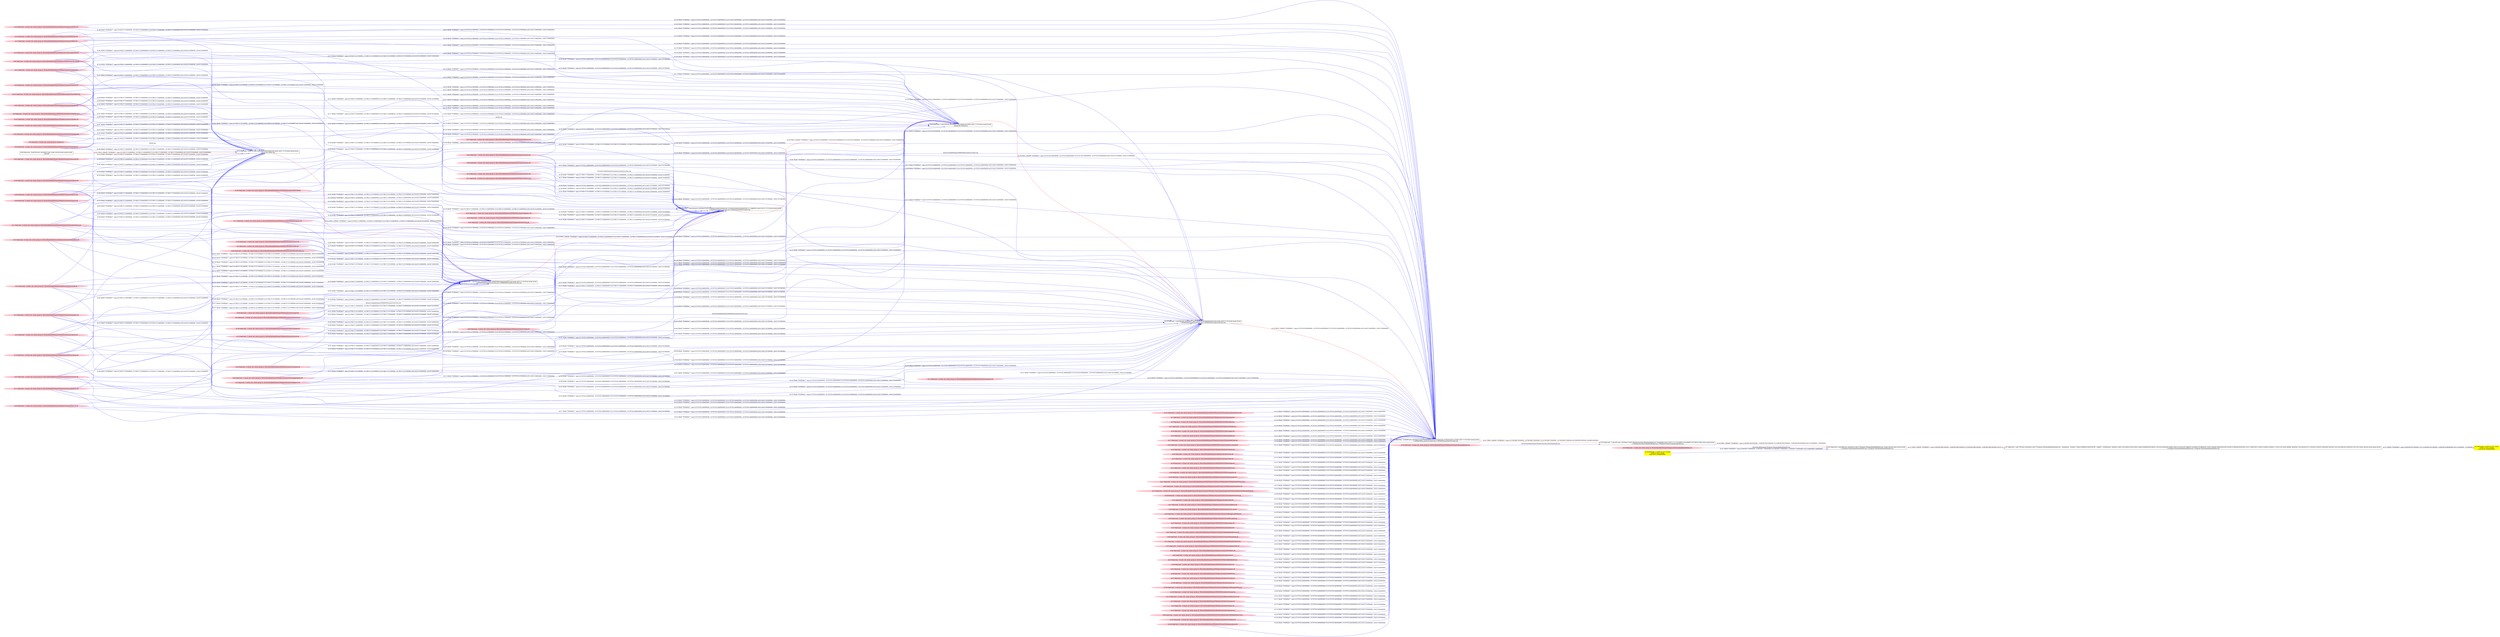 digraph  {
rankdir=LR
"0"[color=black,label="id:0 HopCount: 0 pid:1684 proc_starttime:0 cmd:\"C:\Program Files\mozilla\firefox\firefox.exe\" owner uid:null owner group id:null,\n C:/Program Files/mozilla/firefox/firefox.exe C:/Program Files/mozilla/firefox/firefox.exe", shape=box,style=solid];
"1"[color=black,label="id:1 HopCount: 1 pid:7700 proc_starttime:0 cmd:\"C:\Program Files\mozilla\firefox\firefox.exe\" -contentproc --channel=\"1684.0.506682921\\845339796\" -childID 1 -isForBrowser -intPrefs 5:50|6:-1|28:1000|33:20|34:10|43:128|44:10000|48:0|50:400|51:1|52:0|53:0|58:0|59:120|60:120|133:2|134:1|147:5000|157:0|159:0|170:10000|182:-1|187:128|188:10000|189:0|195:24|196:32768|198:0|199:0|207:5|211:1048576|212:100|213:5000|215:600|217:1|226:1|231:0|241:60000| -boolPrefs 1:0|2:0|4:0|26:1|27:1|30:0|35:1|36:0|37:0|38:0|39:1|40:0|41:1|42:1|45:0|46:0|47:0|49:0|54:1|55:1|56: owner uid:null owner group id:null,\n C:/Program Files/mozilla/firefox/firefox.exe C:/Program Files/mozilla/firefox/firefox.exe", shape=box,style=solid];
"0" -> "1" [id=111,__obj="PROC_CREATE"color=red,label="id:111 PROC_CREATE **NORMAL**  seqs:[1558026678687000000, 1558026678687000000] T:[1558026678687000000, 1558026678687000000] relT:[0, 0]",style=solid];
"2"[color=yellow,label="id:2 HopCount: 2 srcIP:127.0.0.1:54387\ndstIP:127.0.0.1:54386\ntype:SOCK_ESTABLISHED ", shape=box,style=filled];
"1" -> "2" [id=112,__obj="WRITE"color=blue,label="id:112 WRITE **NORMAL**  seqs:[1558026679197000000, 0] T:[1558026679197000000, 1558026679198000000] relT:[-510000000, -511000000]",style=solid];
"76"[color=pink,label="id:76 HopCount: -4 owner uid: owner group id: /Device/HarddiskVolume2/Windows/System32/ucrtbase.dll ", shape=oval,style=filled];
"88"[color=black,label="id:88 HopCount: -5 pid:528 proc_starttime:0 cmd:wininit.exe owner uid:S-1-5-18 owner group id:null,\n wininit.exe wininit.exe", shape=box,style=solid];
"76" -> "88" [id=113,__obj="READ"color=blue,label="id:113 READ **NORMAL**  seqs:[1557870321478000000, 1557870321478000000] T:[1557870321478000000, 1557870321478000000] relT:[156357209000000, 156357209000000]",style=solid];
"107"[color=pink,label="id:107 HopCount: -4 owner uid: owner group id: /Device/HarddiskVolume2/WINDOWS/system32/SystemEventsBrokerServer.dll ", shape=oval,style=filled];
"31"[color=black,label="id:31 HopCount: -3 pid:808 proc_starttime:0 cmd:C:\WINDOWS\system32\svchost.exe -k DcomLaunch -p owner uid:S-1-5-18 owner group id:null,\n C:/WINDOWS/system32/svchost.exe C:/WINDOWS/system32/svchost.exe", shape=box,style=solid];
"107" -> "31" [id=114,__obj="READ"color=blue,label="id:114 READ **NORMAL**  seqs:[1557870321483000000, 1557870321483000000] T:[1557870321483000000, 1557870321483000000] relT:[156357204000000, 156357204000000]",style=solid];
"44"[color=pink,label="id:44 HopCount: -7 owner uid: owner group id: /Device/HarddiskVolume2/windows/system32/svchost.exe ", shape=oval,style=filled];
"44" -> "31" [id=115,__obj="READ"color=blue,label="id:115 READ **NORMAL**  seqs:[1557870321483000000, 1557870321483000000] T:[1557870321483000000, 1557870321483000000] relT:[156357204000000, 156357204000000]",style=solid];
"6"[color=pink,label="id:6 HopCount: -6 owner uid: owner group id: wininit.exe ", shape=oval,style=filled];
"6" -> "88" [id=116,__obj="FILE_EXEC"color=blue,label="wininit.exe",style=solid];
"83"[color=pink,label="id:83 HopCount: -4 owner uid: owner group id: /Device/HarddiskVolume2/Windows/System32/win32u.dll ", shape=oval,style=filled];
"83" -> "88" [id=117,__obj="READ"color=blue,label="id:117 READ **NORMAL**  seqs:[1557870321478000000, 1557870321478000000] T:[1557870321478000000, 1557870321478000000] relT:[156357209000000, 156357209000000]",style=solid];
"7"[color=pink,label="id:7 HopCount: -4 owner uid: owner group id: /Device/HarddiskVolume2/Windows/System32/powrprof.dll ", shape=oval,style=filled];
"7" -> "31" [id=118,__obj="READ"color=blue,label="id:118 READ **NORMAL**  seqs:[1557870321484000000, 1557870321484000000] T:[1557870321484000000, 1557870321484000000] relT:[156357203000000, 156357203000000]",style=solid];
"80"[color=pink,label="id:80 HopCount: -4 owner uid: owner group id: /Device/HarddiskVolume2/Windows/System32/msvcp_win.dll ", shape=oval,style=filled];
"80" -> "88" [id=119,__obj="READ"color=blue,label="id:119 READ **NORMAL**  seqs:[1557870321478000000, 1557870321478000000] T:[1557870321478000000, 1557870321478000000] relT:[156357209000000, 156357209000000]",style=solid];
"8"[color=pink,label="id:8 HopCount: -4 owner uid: owner group id: /Device/HarddiskVolume2/WINDOWS/SYSTEM32/HID.DLL ", shape=oval,style=filled];
"8" -> "31" [id=120,__obj="READ"color=blue,label="id:120 READ **NORMAL**  seqs:[1557870321484000000, 1557870321484000000] T:[1557870321484000000, 1557870321484000000] relT:[156357203000000, 156357203000000]",style=solid];
"9"[color=pink,label="id:9 HopCount: -6 owner uid: owner group id: /Device/HarddiskVolume2/WINDOWS/SYSTEM32/FWBASE.DLL ", shape=oval,style=filled];
"9" -> "88" [id=121,__obj="READ"color=blue,label="id:121 READ **NORMAL**  seqs:[1557870321478000000, 1557870321478000000] T:[1557870321478000000, 1557870321478000000] relT:[156357209000000, 156357209000000]",style=solid];
"90"[color=pink,label="id:90 HopCount: -5 owner uid: owner group id: /Device/HarddiskVolume2/Windows/System32/ws2_32.dll ", shape=oval,style=filled];
"90" -> "88" [id=122,__obj="READ"color=blue,label="id:122 READ **NORMAL**  seqs:[1557870321478000000, 1557870321478000000] T:[1557870321478000000, 1557870321478000000] relT:[156357209000000, 156357209000000]",style=solid];
"10"[color=pink,label="id:10 HopCount: -4 owner uid: owner group id: /Device/HarddiskVolume2/Windows/System32/gdi32full.dll ", shape=oval,style=filled];
"10" -> "31" [id=123,__obj="READ"color=blue,label="id:123 READ **NORMAL**  seqs:[1557870321484000000, 1557870321484000000] T:[1557870321484000000, 1557870321484000000] relT:[156357203000000, 156357203000000]",style=solid];
"50"[color=pink,label="id:50 HopCount: -4 owner uid: owner group id: /Device/HarddiskVolume2/Windows/System32/profapi.dll ", shape=oval,style=filled];
"50" -> "88" [id=124,__obj="READ"color=blue,label="id:124 READ **NORMAL**  seqs:[1557870321478000000, 1557870321478000000] T:[1557870321478000000, 1557870321478000000] relT:[156357209000000, 156357209000000]",style=solid];
"51"[color=pink,label="id:51 HopCount: -4 owner uid: owner group id: /Device/HarddiskVolume2/Windows/System32/sspicli.dll ", shape=oval,style=filled];
"51" -> "88" [id=125,__obj="READ"color=blue,label="id:125 READ **NORMAL**  seqs:[1557870321478000000, 1557870321478000000] T:[1557870321478000000, 1557870321478000000] relT:[156357209000000, 156357209000000]",style=solid];
"12"[color=pink,label="id:12 HopCount: -4 owner uid: owner group id: /Device/HarddiskVolume2/WINDOWS/SYSTEM32/PSMSRV.DLL ", shape=oval,style=filled];
"12" -> "31" [id=126,__obj="READ"color=blue,label="id:126 READ **NORMAL**  seqs:[1557870321483000000, 1557870321483000000] T:[1557870321483000000, 1557870321483000000] relT:[156357204000000, 156357204000000]",style=solid];
"24"[color=black,label="id:24 HopCount: -2 pid:2432 proc_starttime:0 cmd:C:\Windows\System32\RuntimeBroker.exe -Embedding owner uid:S-1-5-21-231540947-922634896-4161786520-1004 owner group id:null,\n C:/Windows/System32/RuntimeBroker.exe C:/Windows/System32/RuntimeBroker.exe", shape=box,style=solid];
"31" -> "24" [id=127,__obj="PROC_CREATE"color=red,label="id:127 PROC_CREATE **NORMAL**  seqs:[1557942088735000000, 1557942088735000000] T:[1557942088735000000, 1557942088735000000] relT:[84589952000000, 84589952000000]",style=solid];
"16"[color=pink,label="id:16 HopCount: -3 owner uid: owner group id: /Device/HarddiskVolume2/Windows/System32/RuntimeBroker.exe ", shape=oval,style=filled];
"16" -> "24" [id=128,__obj="FILE_EXEC"color=blue,label="\Device\HarddiskVolume2\Windows\System32\RuntimeBroker.exe",style=solid];
"18"[color=black,label="id:18 HopCount: -4 pid:656 proc_starttime:0 cmd:C:\WINDOWS\system32\services.exe owner uid:S-1-5-18 owner group id:null,\n C:/WINDOWS/system32/services.exe C:/WINDOWS/system32/services.exe", shape=box,style=solid];
"18" -> "31" [id=129,__obj="PROC_CREATE"color=red,label="id:129 PROC_CREATE **NORMAL**  seqs:[1557870321483000000, 1557870321483000000] T:[1557870321483000000, 1557870321483000000] relT:[156357204000000, 156357204000000]",style=solid];
"19"[color=pink,label="id:19 HopCount: -4 owner uid: owner group id: /Device/HarddiskVolume2/Windows/System32/ntmarta.dll ", shape=oval,style=filled];
"19" -> "31" [id=130,__obj="READ"color=blue,label="id:130 READ **NORMAL**  seqs:[1557870321484000000, 1557870321484000000] T:[1557870321484000000, 1557870321484000000] relT:[156357203000000, 156357203000000]",style=solid];
"20"[color=pink,label="id:20 HopCount: -4 owner uid: owner group id: /Device/HarddiskVolume2/WINDOWS/system32/gpapi.dll ", shape=oval,style=filled];
"20" -> "31" [id=131,__obj="READ"color=blue,label="id:131 READ **NORMAL**  seqs:[1557870321484000000, 1557870321484000000] T:[1557870321484000000, 1557870321484000000] relT:[156357203000000, 156357203000000]",style=solid];
"75"[color=pink,label="id:75 HopCount: -4 owner uid: owner group id: /Device/HarddiskVolume2/Windows/System32/advapi32.dll ", shape=oval,style=filled];
"75" -> "88" [id=132,__obj="READ"color=blue,label="id:132 READ **NORMAL**  seqs:[1557870321478000000, 1557870321478000000] T:[1557870321478000000, 1557870321478000000] relT:[156357209000000, 156357209000000]",style=solid];
"63"[color=pink,label="id:63 HopCount: -4 owner uid: owner group id: /Device/HarddiskVolume2/Windows/System32/sechost.dll ", shape=oval,style=filled];
"63" -> "88" [id=133,__obj="READ"color=blue,label="id:133 READ **NORMAL**  seqs:[1557870321478000000, 1557870321478000000] T:[1557870321478000000, 1557870321478000000] relT:[156357209000000, 156357209000000]",style=solid];
"22"[color=pink,label="id:22 HopCount: -4 owner uid: owner group id: /Device/HarddiskVolume2/Windows/System32/oleaut32.dll ", shape=oval,style=filled];
"22" -> "31" [id=134,__obj="READ"color=blue,label="id:134 READ **NORMAL**  seqs:[1557870321484000000, 1557870321484000000] T:[1557870321484000000, 1557870321484000000] relT:[156357203000000, 156357203000000]",style=solid];
"81"[color=pink,label="id:81 HopCount: -5 owner uid: owner group id: /Device/HarddiskVolume2/Windows/System32/mswsock.dll ", shape=oval,style=filled];
"81" -> "88" [id=135,__obj="READ"color=blue,label="id:135 READ **NORMAL**  seqs:[1557870321478000000, 1557870321478000000] T:[1557870321478000000, 1557870321478000000] relT:[156357209000000, 156357209000000]",style=solid];
"56"[color=pink,label="id:56 HopCount: -4 owner uid: owner group id: /Device/HarddiskVolume2/Windows/System32/combase.dll ", shape=oval,style=filled];
"56" -> "88" [id=136,__obj="READ"color=blue,label="id:136 READ **NORMAL**  seqs:[1557870321478000000, 1557870321478000000] T:[1557870321478000000, 1557870321478000000] relT:[156357209000000, 156357209000000]",style=solid];
"23"[color=pink,label="id:23 HopCount: -4 owner uid: owner group id: /Device/HarddiskVolume2/Windows/System32/KernelBase.dll ", shape=oval,style=filled];
"23" -> "31" [id=137,__obj="READ"color=blue,label="id:137 READ **NORMAL**  seqs:[1557870321484000000, 1557870321484000000] T:[1557870321484000000, 1557870321484000000] relT:[156357203000000, 156357203000000]",style=solid];
"23" -> "88" [id=138,__obj="READ"color=blue,label="id:138 READ **NORMAL**  seqs:[1557870321478000000, 1557870321478000000] T:[1557870321478000000, 1557870321478000000] relT:[156357209000000, 156357209000000]",style=solid];
"71"[color=pink,label="id:71 HopCount: -4 owner uid: owner group id: /Device/HarddiskVolume2/Windows/System32/kernel32.dll ", shape=oval,style=filled];
"71" -> "88" [id=139,__obj="READ"color=blue,label="id:139 READ **NORMAL**  seqs:[1557870321478000000, 1557870321478000000] T:[1557870321478000000, 1557870321478000000] relT:[156357209000000, 156357209000000]",style=solid];
"24" -> "0" [id=140,__obj="PROC_CREATE"color=red,label="id:140 PROC_CREATE **NORMAL**  seqs:[1558026676922000000, 1558026676922000000] T:[1558026676922000000, 1558026676922000000] relT:[1765000000, 1765000000]",style=solid];
"25"[color=pink,label="id:25 HopCount: -4 owner uid: owner group id: /Device/HarddiskVolume2/Windows/System32/mintdh.dll ", shape=oval,style=filled];
"25" -> "31" [id=141,__obj="READ"color=blue,label="id:141 READ **NORMAL**  seqs:[1557870321484000000, 1557870321484000000] T:[1557870321484000000, 1557870321484000000] relT:[156357203000000, 156357203000000]",style=solid];
"42"[color=pink,label="id:42 HopCount: -4 owner uid: owner group id: /Device/HarddiskVolume2/Windows/System32/rpcrt4.dll ", shape=oval,style=filled];
"42" -> "88" [id=142,__obj="READ"color=blue,label="id:142 READ **NORMAL**  seqs:[1557870321478000000, 1557870321478000000] T:[1557870321478000000, 1557870321478000000] relT:[156357209000000, 156357209000000]",style=solid];
"26"[color=pink,label="id:26 HopCount: -2 owner uid: owner group id: /Device/HarddiskVolume2/Program Files/mozilla/firefox/firefox.exe ", shape=oval,style=filled];
"26" -> "0" [id=143,__obj="FILE_EXEC"color=blue,label="\Device\HarddiskVolume2\Program Files\mozilla\firefox\firefox.exe",style=solid];
"27"[color=pink,label="id:27 HopCount: -4 owner uid: owner group id: /Device/HarddiskVolume2/Windows/System32/ExecModelClient.dll ", shape=oval,style=filled];
"27" -> "31" [id=144,__obj="READ"color=blue,label="id:144 READ **NORMAL**  seqs:[1557870321483000000, 1557870321483000000] T:[1557870321483000000, 1557870321483000000] relT:[156357204000000, 156357204000000]",style=solid];
"28"[color=pink,label="id:28 HopCount: -6 owner uid: owner group id: /Device/HarddiskVolume2/Windows/System32/wininit.exe ", shape=oval,style=filled];
"28" -> "88" [id=145,__obj="READ"color=blue,label="id:145 READ **NORMAL**  seqs:[1557870321478000000, 1557870321478000000] T:[1557870321478000000, 1557870321478000000] relT:[156357209000000, 156357209000000]",style=solid];
"54"[color=pink,label="id:54 HopCount: -4 owner uid: owner group id: /Device/HarddiskVolume2/Windows/System32/bcrypt.dll ", shape=oval,style=filled];
"54" -> "88" [id=146,__obj="READ"color=blue,label="id:146 READ **NORMAL**  seqs:[1557870321478000000, 1557870321478000000] T:[1557870321478000000, 1557870321478000000] relT:[156357209000000, 156357209000000]",style=solid];
"29"[color=yellow,label="id:29 HopCount: -2 srcIP:127.0.0.1:54384\ndstIP:127.0.0.1:54385\ntype:SOCK_ESTABLISHED ", shape=box,style=filled];
"29" -> "0" [id=147,__obj="READ"color=blue,label="id:147 READ **NORMAL**  seqs:[1558026677338000000, 1558026677759000000] T:[1558026677338000000, 1558026677759000000] relT:[1349000000, 928000000]",style=solid];
"30"[color=pink,label="id:30 HopCount: -4 owner uid: owner group id: /Device/HarddiskVolume2/WINDOWS/system32/windows.storage.dll ", shape=oval,style=filled];
"30" -> "31" [id=148,__obj="READ"color=blue,label="id:148 READ **NORMAL**  seqs:[1557870321484000000, 1557870321484000000] T:[1557870321484000000, 1557870321484000000] relT:[156357203000000, 156357203000000]",style=solid];
"21"[color=pink,label="id:21 HopCount: -4 owner uid: owner group id: /Device/HarddiskVolume2/Windows/System32/bcryptprimitives.dll ", shape=oval,style=filled];
"21" -> "31" [id=149,__obj="READ"color=blue,label="id:149 READ **NORMAL**  seqs:[1557870321484000000, 1557870321484000000] T:[1557870321484000000, 1557870321484000000] relT:[156357203000000, 156357203000000]",style=solid];
"32"[color=pink,label="id:32 HopCount: -4 owner uid: owner group id: /Device/HarddiskVolume2/Windows/System32/usermgrcli.dll ", shape=oval,style=filled];
"32" -> "31" [id=150,__obj="READ"color=blue,label="id:150 READ **NORMAL**  seqs:[1557870321483000000, 1557870321483000000] T:[1557870321483000000, 1557870321483000000] relT:[156357204000000, 156357204000000]",style=solid];
"33"[color=pink,label="id:33 HopCount: -4 owner uid: owner group id: /Device/HarddiskVolume2/Windows/System32/clbcatq.dll ", shape=oval,style=filled];
"33" -> "31" [id=151,__obj="READ"color=blue,label="id:151 READ **NORMAL**  seqs:[1557870321484000000, 1557870321484000000] T:[1557870321484000000, 1557870321484000000] relT:[156357203000000, 156357203000000]",style=solid];
"34"[color=pink,label="id:34 HopCount: -4 owner uid: owner group id: /Device/HarddiskVolume2/Windows/System32/wer.dll ", shape=oval,style=filled];
"34" -> "31" [id=152,__obj="READ"color=blue,label="id:152 READ **NORMAL**  seqs:[1557870321483000000, 1557870321483000000] T:[1557870321483000000, 1557870321483000000] relT:[156357204000000, 156357204000000]",style=solid];
"35"[color=pink,label="id:35 HopCount: -4 owner uid: owner group id: /Device/HarddiskVolume2/Windows/System32/dab.dll ", shape=oval,style=filled];
"35" -> "31" [id=153,__obj="READ"color=blue,label="id:153 READ **NORMAL**  seqs:[1557870321483000000, 1557870321483000000] T:[1557870321483000000, 1557870321483000000] relT:[156357204000000, 156357204000000]",style=solid];
"37"[color=black,label="id:37 HopCount: -7 pid:664 proc_starttime:0 cmd:C:\WINDOWS\system32\services.exe owner uid:S-1-5-18 owner group id:null,\n C:/WINDOWS/system32/services.exe C:/WINDOWS/system32/services.exe", shape=box,style=solid];
"91"[color=black,label="id:91 HopCount: -6 pid:436 proc_starttime:0 cmd:c:\windows\system32\svchost.exe -k localservicenetworkrestricted -p -s AppIDSvc owner uid:S-1-5-19 owner group id:null,\n c:/windows/system32/svchost.exe c:/windows/system32/svchost.exe", shape=box,style=solid];
"37" -> "91" [id=154,__obj="PROC_CREATE"color=red,label="id:154 PROC_CREATE **NORMAL**  seqs:[1557861371356000000, 1557861371356000000] T:[1557861371356000000, 1557861371356000000] relT:[165307331000000, 165307331000000]",style=solid];
"38"[color=pink,label="id:38 HopCount: -4 owner uid: owner group id: /Device/HarddiskVolume2/Windows/System32/rmclient.dll ", shape=oval,style=filled];
"38" -> "31" [id=155,__obj="READ"color=blue,label="id:155 READ **NORMAL**  seqs:[1557870321483000000, 1557870321483000000] T:[1557870321483000000, 1557870321483000000] relT:[156357204000000, 156357204000000]",style=solid];
"77"[color=pink,label="id:77 HopCount: -4 owner uid: owner group id: /Device/HarddiskVolume2/Windows/System32/kernel.appcore.dll ", shape=oval,style=filled];
"77" -> "91" [id=156,__obj="READ"color=blue,label="id:156 READ **NORMAL**  seqs:[1557861371356000000, 1557861371356000000] T:[1557861371356000000, 1557861371356000000] relT:[165307331000000, 165307331000000]",style=solid];
"39"[color=pink,label="id:39 HopCount: -4 owner uid: owner group id: /Device/HarddiskVolume2/WINDOWS/SYSTEM32/dxgi.dll ", shape=oval,style=filled];
"39" -> "31" [id=157,__obj="READ"color=blue,label="id:157 READ **NORMAL**  seqs:[1557870321484000000, 1557870321484000000] T:[1557870321484000000, 1557870321484000000] relT:[156357203000000, 156357203000000]",style=solid];
"40"[color=pink,label="id:40 HopCount: -7 owner uid: owner group id: /Device/HarddiskVolume2/WINDOWS/system32/appidsvc.dll ", shape=oval,style=filled];
"40" -> "91" [id=158,__obj="READ"color=blue,label="id:158 READ **NORMAL**  seqs:[1557861371356000000, 1557861371356000000] T:[1557861371356000000, 1557861371356000000] relT:[165307331000000, 165307331000000]",style=solid];
"45"[color=pink,label="id:45 HopCount: -4 owner uid: owner group id: /Device/HarddiskVolume2/Windows/System32/ntdll.dll ", shape=oval,style=filled];
"45" -> "91" [id=159,__obj="READ"color=blue,label="id:159 READ **NORMAL**  seqs:[1557861371358000000, 1557861371358000000] T:[1557861371358000000, 1557861371358000000] relT:[165307329000000, 165307329000000]",style=solid];
"41"[color=pink,label="id:41 HopCount: -4 owner uid: owner group id: /Device/HarddiskVolume2/Windows/System32/SHCore.dll ", shape=oval,style=filled];
"41" -> "31" [id=160,__obj="READ"color=blue,label="id:160 READ **NORMAL**  seqs:[1557870321484000000, 1557870321484000000] T:[1557870321484000000, 1557870321484000000] relT:[156357203000000, 156357203000000]",style=solid];
"22" -> "91" [id=161,__obj="READ"color=blue,label="id:161 READ **NORMAL**  seqs:[1557861371357000000, 1557861371357000000] T:[1557861371357000000, 1557861371357000000] relT:[165307330000000, 165307330000000]",style=solid];
"75" -> "91" [id=162,__obj="READ"color=blue,label="id:162 READ **NORMAL**  seqs:[1557861371357000000, 1557861371357000000] T:[1557861371357000000, 1557861371357000000] relT:[165307330000000, 165307330000000]",style=solid];
"42" -> "31" [id=163,__obj="READ"color=blue,label="id:163 READ **NORMAL**  seqs:[1557870321484000000, 1557870321484000000] T:[1557870321484000000, 1557870321484000000] relT:[156357203000000, 156357203000000]",style=solid];
"63" -> "91" [id=164,__obj="READ"color=blue,label="id:164 READ **NORMAL**  seqs:[1557861371357000000, 1557861371357000000] T:[1557861371357000000, 1557861371357000000] relT:[165307330000000, 165307330000000]",style=solid];
"43"[color=pink,label="id:43 HopCount: -4 owner uid: owner group id: /Device/HarddiskVolume2/WINDOWS/SYSTEM32/capauthz.dll ", shape=oval,style=filled];
"43" -> "31" [id=165,__obj="READ"color=blue,label="id:165 READ **NORMAL**  seqs:[1557870321483000000, 1557870321483000000] T:[1557870321483000000, 1557870321483000000] relT:[156357204000000, 156357204000000]",style=solid];
"36"[color=pink,label="id:36 HopCount: -4 owner uid: owner group id: /Device/HarddiskVolume2/Windows/System32/policymanager.dll ", shape=oval,style=filled];
"36" -> "31" [id=166,__obj="READ"color=blue,label="id:166 READ **NORMAL**  seqs:[1557870321483000000, 1557870321483000000] T:[1557870321483000000, 1557870321483000000] relT:[156357204000000, 156357204000000]",style=solid];
"45" -> "31" [id=167,__obj="READ"color=blue,label="id:167 READ **NORMAL**  seqs:[1557870321484000000, 1557870321484000000] T:[1557870321484000000, 1557870321484000000] relT:[156357203000000, 156357203000000]",style=solid];
"46"[color=pink,label="id:46 HopCount: -4 owner uid: owner group id: /Device/HarddiskVolume2/Windows/System32/user32.dll ", shape=oval,style=filled];
"46" -> "31" [id=168,__obj="READ"color=blue,label="id:168 READ **NORMAL**  seqs:[1557870321484000000, 1557870321484000000] T:[1557870321484000000, 1557870321484000000] relT:[156357203000000, 156357203000000]",style=solid];
"47"[color=pink,label="id:47 HopCount: -4 owner uid: owner group id: /Device/HarddiskVolume2/WINDOWS/SYSTEM32/ACPBACKGROUNDMANAGERPOLICY.DLL ", shape=oval,style=filled];
"47" -> "31" [id=169,__obj="READ"color=blue,label="id:169 READ **NORMAL**  seqs:[1557870321483000000, 1557870321483000000] T:[1557870321483000000, 1557870321483000000] relT:[156357204000000, 156357204000000]",style=solid];
"48"[color=pink,label="id:48 HopCount: -4 owner uid: owner group id: /Device/HarddiskVolume2/Windows/System32/EventAggregation.dll ", shape=oval,style=filled];
"48" -> "31" [id=170,__obj="READ"color=blue,label="id:170 READ **NORMAL**  seqs:[1557870321484000000, 1557870321484000000] T:[1557870321484000000, 1557870321484000000] relT:[156357203000000, 156357203000000]",style=solid];
"44" -> "91" [id=171,__obj="FILE_EXEC"color=blue,label="\Device\HarddiskVolume2\windows\system32\svchost.exe",style=solid];
"84"[color=pink,label="id:84 HopCount: -4 owner uid: owner group id: /Device/HarddiskVolume2/Windows/System32/msasn1.dll ", shape=oval,style=filled];
"84" -> "91" [id=172,__obj="READ"color=blue,label="id:172 READ **NORMAL**  seqs:[1557861371356000000, 1557861371356000000] T:[1557861371356000000, 1557861371356000000] relT:[165307331000000, 165307331000000]",style=solid];
"50" -> "31" [id=173,__obj="READ"color=blue,label="id:173 READ **NORMAL**  seqs:[1557870321484000000, 1557870321484000000] T:[1557870321484000000, 1557870321484000000] relT:[156357203000000, 156357203000000]",style=solid];
"17"[color=pink,label="id:17 HopCount: -4 owner uid: owner group id: /Device/HarddiskVolume2/Windows/System32/gdi32.dll ", shape=oval,style=filled];
"17" -> "91" [id=174,__obj="READ"color=blue,label="id:174 READ **NORMAL**  seqs:[1557861371357000000, 1557861371357000000] T:[1557861371357000000, 1557861371357000000] relT:[165307330000000, 165307330000000]",style=solid];
"10" -> "91" [id=175,__obj="READ"color=blue,label="id:175 READ **NORMAL**  seqs:[1557861371356000000, 1557861371356000000] T:[1557861371356000000, 1557861371356000000] relT:[165307331000000, 165307331000000]",style=solid];
"51" -> "31" [id=176,__obj="READ"color=blue,label="id:176 READ **NORMAL**  seqs:[1557870321484000000, 1557870321484000000] T:[1557870321484000000, 1557870321484000000] relT:[156357203000000, 156357203000000]",style=solid];
"80" -> "91" [id=177,__obj="READ"color=blue,label="id:177 READ **NORMAL**  seqs:[1557861371356000000, 1557861371356000000] T:[1557861371356000000, 1557861371356000000] relT:[165307331000000, 165307331000000]",style=solid];
"86"[color=pink,label="id:86 HopCount: -4 owner uid: owner group id: /Device/HarddiskVolume2/Windows/System32/msvcrt.dll ", shape=oval,style=filled];
"86" -> "91" [id=178,__obj="READ"color=blue,label="id:178 READ **NORMAL**  seqs:[1557861371358000000, 1557861371358000000] T:[1557861371358000000, 1557861371358000000] relT:[165307329000000, 165307329000000]",style=solid];
"52"[color=pink,label="id:52 HopCount: -4 owner uid: owner group id: /Device/HarddiskVolume2/Windows/System32/OneCoreUAPCommonProxyStub.dll ", shape=oval,style=filled];
"52" -> "31" [id=179,__obj="READ"color=blue,label="id:179 READ **NORMAL**  seqs:[1557870321483000000, 1557870321483000000] T:[1557870321483000000, 1557870321483000000] relT:[156357204000000, 156357204000000]",style=solid];
"87"[color=pink,label="id:87 HopCount: -4 owner uid: owner group id: /Device/HarddiskVolume2/Windows/System32/userenv.dll ", shape=oval,style=filled];
"87" -> "91" [id=180,__obj="READ"color=blue,label="id:180 READ **NORMAL**  seqs:[1557861371356000000, 1557861371356000000] T:[1557861371356000000, 1557861371356000000] relT:[165307331000000, 165307331000000]",style=solid];
"11"[color=pink,label="id:11 HopCount: -4 owner uid: owner group id: /Device/HarddiskVolume2/Windows/System32/wintrust.dll ", shape=oval,style=filled];
"11" -> "91" [id=181,__obj="READ"color=blue,label="id:181 READ **NORMAL**  seqs:[1557861371357000000, 1557861371357000000] T:[1557861371357000000, 1557861371357000000] relT:[165307330000000, 165307330000000]",style=solid];
"53"[color=pink,label="id:53 HopCount: -4 owner uid: owner group id: /Device/HarddiskVolume2/Windows/System32/Windows.Networking.BackgroundTransfer.BackgroundManagerPolicy.dll ", shape=oval,style=filled];
"53" -> "31" [id=182,__obj="READ"color=blue,label="id:182 READ **NORMAL**  seqs:[1557870321483000000, 1557870321483000000] T:[1557870321483000000, 1557870321483000000] relT:[156357204000000, 156357204000000]",style=solid];
"76" -> "91" [id=183,__obj="READ"color=blue,label="id:183 READ **NORMAL**  seqs:[1557861371357000000, 1557861371357000000] T:[1557861371357000000, 1557861371357000000] relT:[165307330000000, 165307330000000]",style=solid];
"23" -> "91" [id=184,__obj="READ"color=blue,label="id:184 READ **NORMAL**  seqs:[1557861371356000000, 1557861371356000000] T:[1557861371356000000, 1557861371356000000] relT:[165307331000000, 165307331000000]",style=solid];
"54" -> "31" [id=185,__obj="READ"color=blue,label="id:185 READ **NORMAL**  seqs:[1557870321484000000, 1557870321484000000] T:[1557870321484000000, 1557870321484000000] relT:[156357203000000, 156357203000000]",style=solid];
"49"[color=pink,label="id:49 HopCount: -4 owner uid: owner group id: /Device/HarddiskVolume2/Windows/System32/OneCoreCommonProxyStub.dll ", shape=oval,style=filled];
"49" -> "31" [id=186,__obj="READ"color=blue,label="id:186 READ **NORMAL**  seqs:[1557870321483000000, 1557870321483000000] T:[1557870321483000000, 1557870321483000000] relT:[156357204000000, 156357204000000]",style=solid];
"55"[color=pink,label="id:55 HopCount: -4 owner uid: owner group id: /Device/HarddiskVolume2/Windows/System32/tdh.dll ", shape=oval,style=filled];
"55" -> "31" [id=187,__obj="READ"color=blue,label="id:187 READ **NORMAL**  seqs:[1557870321484000000, 1557870321484000000] T:[1557870321484000000, 1557870321484000000] relT:[156357203000000, 156357203000000]",style=solid];
"56" -> "31" [id=188,__obj="READ"color=blue,label="id:188 READ **NORMAL**  seqs:[1557870321484000000, 1557870321484000000] T:[1557870321484000000, 1557870321484000000] relT:[156357203000000, 156357203000000]",style=solid];
"57"[color=pink,label="id:57 HopCount: -4 owner uid: owner group id: /Device/HarddiskVolume2/Windows/System32/execmodelproxy.dll ", shape=oval,style=filled];
"57" -> "31" [id=189,__obj="READ"color=blue,label="id:189 READ **NORMAL**  seqs:[1557870321483000000, 1557870321483000000] T:[1557870321483000000, 1557870321483000000] relT:[156357204000000, 156357204000000]",style=solid];
"58"[color=pink,label="id:58 HopCount: -4 owner uid: owner group id: /Device/HarddiskVolume2/Windows/System32/msvcp110_win.dll ", shape=oval,style=filled];
"58" -> "31" [id=190,__obj="READ"color=blue,label="id:190 READ **NORMAL**  seqs:[1557870321483000000, 1557870321483000000] T:[1557870321483000000, 1557870321483000000] relT:[156357204000000, 156357204000000]",style=solid];
"71" -> "91" [id=191,__obj="READ"color=blue,label="id:191 READ **NORMAL**  seqs:[1557861371358000000, 1557861371358000000] T:[1557861371358000000, 1557861371358000000] relT:[165307329000000, 165307329000000]",style=solid];
"56" -> "91" [id=192,__obj="READ"color=blue,label="id:192 READ **NORMAL**  seqs:[1557861371357000000, 1557861371357000000] T:[1557861371357000000, 1557861371357000000] relT:[165307330000000, 165307330000000]",style=solid];
"59"[color=pink,label="id:59 HopCount: -4 owner uid: owner group id: /Device/HarddiskVolume2/Windows/System32/SmartCardBackgroundPolicy.dll ", shape=oval,style=filled];
"59" -> "31" [id=193,__obj="READ"color=blue,label="id:193 READ **NORMAL**  seqs:[1557870321483000000, 1557870321483000000] T:[1557870321483000000, 1557870321483000000] relT:[156357204000000, 156357204000000]",style=solid];
"70"[color=pink,label="id:70 HopCount: -4 owner uid: owner group id: /Device/HarddiskVolume2/Windows/System32/crypt32.dll ", shape=oval,style=filled];
"70" -> "91" [id=194,__obj="READ"color=blue,label="id:194 READ **NORMAL**  seqs:[1557861371356000000, 1557861371356000000] T:[1557861371356000000, 1557861371356000000] relT:[165307331000000, 165307331000000]",style=solid];
"21" -> "91" [id=195,__obj="READ"color=blue,label="id:195 READ **NORMAL**  seqs:[1557861371357000000, 1557861371357000000] T:[1557861371357000000, 1557861371357000000] relT:[165307330000000, 165307330000000]",style=solid];
"60"[color=pink,label="id:60 HopCount: -4 owner uid: owner group id: /Device/HarddiskVolume2/Windows/System32/CoreMessaging.dll ", shape=oval,style=filled];
"60" -> "31" [id=196,__obj="READ"color=blue,label="id:196 READ **NORMAL**  seqs:[1557870321483000000, 1557870321483000000] T:[1557870321483000000, 1557870321483000000] relT:[156357204000000, 156357204000000]",style=solid];
"61"[color=pink,label="id:61 HopCount: -7 owner uid: owner group id: /Device/HarddiskVolume2/Windows/System32/slc.dll ", shape=oval,style=filled];
"61" -> "91" [id=197,__obj="READ"color=blue,label="id:197 READ **NORMAL**  seqs:[1557861371356000000, 1557861371356000000] T:[1557861371356000000, 1557861371356000000] relT:[165307331000000, 165307331000000]",style=solid];
"62"[color=pink,label="id:62 HopCount: -4 owner uid: owner group id: /Device/HarddiskVolume2/WINDOWS/system32/umpo.dll ", shape=oval,style=filled];
"62" -> "31" [id=198,__obj="READ"color=blue,label="id:198 READ **NORMAL**  seqs:[1557870321484000000, 1557870321484000000] T:[1557870321484000000, 1557870321484000000] relT:[156357203000000, 156357203000000]",style=solid];
"44" -> "91" [id=199,__obj="READ"color=blue,label="id:199 READ **NORMAL**  seqs:[1557861371356000000, 1557861371356000000] T:[1557861371356000000, 1557861371356000000] relT:[165307331000000, 165307331000000]",style=solid];
"63" -> "31" [id=200,__obj="READ"color=blue,label="id:200 READ **NORMAL**  seqs:[1557870321484000000, 1557870321484000000] T:[1557870321484000000, 1557870321484000000] relT:[156357203000000, 156357203000000]",style=solid];
"64"[color=pink,label="id:64 HopCount: -7 owner uid: owner group id: /Device/HarddiskVolume2/WINDOWS/system32/sppc.dll ", shape=oval,style=filled];
"64" -> "91" [id=201,__obj="READ"color=blue,label="id:201 READ **NORMAL**  seqs:[1557861371356000000, 1557861371356000000] T:[1557861371356000000, 1557861371356000000] relT:[165307331000000, 165307331000000]",style=solid];
"83" -> "91" [id=202,__obj="READ"color=blue,label="id:202 READ **NORMAL**  seqs:[1557861371356000000, 1557861371356000000] T:[1557861371356000000, 1557861371356000000] relT:[165307331000000, 165307331000000]",style=solid];
"65"[color=pink,label="id:65 HopCount: -4 owner uid: owner group id: /Device/HarddiskVolume2/WINDOWS/system32/bisrv.dll ", shape=oval,style=filled];
"65" -> "31" [id=203,__obj="READ"color=blue,label="id:203 READ **NORMAL**  seqs:[1557870321483000000, 1557870321483000000] T:[1557870321483000000, 1557870321483000000] relT:[156357204000000, 156357204000000]",style=solid];
"44" -> "31" [id=204,__obj="FILE_EXEC"color=blue,label="\Device\HarddiskVolume2\WINDOWS\system32\svchost.exe",style=solid];
"67"[color=pink,label="id:67 HopCount: -4 owner uid: owner group id: /Device/HarddiskVolume2/Windows/System32/embeddedmodesvcapi.dll ", shape=oval,style=filled];
"67" -> "31" [id=205,__obj="READ"color=blue,label="id:205 READ **NORMAL**  seqs:[1557870321483000000, 1557870321483000000] T:[1557870321483000000, 1557870321483000000] relT:[156357204000000, 156357204000000]",style=solid];
"68"[color=pink,label="id:68 HopCount: -4 owner uid: owner group id: /Device/HarddiskVolume2/Windows/System32/wldp.dll ", shape=oval,style=filled];
"68" -> "31" [id=206,__obj="READ"color=blue,label="id:206 READ **NORMAL**  seqs:[1557870321484000000, 1557870321484000000] T:[1557870321484000000, 1557870321484000000] relT:[156357203000000, 156357203000000]",style=solid];
"69"[color=pink,label="id:69 HopCount: -4 owner uid: owner group id: /Device/HarddiskVolume2/Windows/System32/LicenseManagerApi.dll ", shape=oval,style=filled];
"69" -> "31" [id=207,__obj="READ"color=blue,label="id:207 READ **NORMAL**  seqs:[1557870321483000000, 1557870321483000000] T:[1557870321483000000, 1557870321483000000] relT:[156357204000000, 156357204000000]",style=solid];
"70" -> "31" [id=208,__obj="READ"color=blue,label="id:208 READ **NORMAL**  seqs:[1557870321484000000, 1557870321484000000] T:[1557870321484000000, 1557870321484000000] relT:[156357203000000, 156357203000000]",style=solid];
"50" -> "91" [id=209,__obj="READ"color=blue,label="id:209 READ **NORMAL**  seqs:[1557861371356000000, 1557861371356000000] T:[1557861371356000000, 1557861371356000000] relT:[165307331000000, 165307331000000]",style=solid];
"46" -> "91" [id=210,__obj="READ"color=blue,label="id:210 READ **NORMAL**  seqs:[1557861371357000000, 1557861371357000000] T:[1557861371357000000, 1557861371357000000] relT:[165307330000000, 165307330000000]",style=solid];
"72"[color=pink,label="id:72 HopCount: -4 owner uid: owner group id: /Device/HarddiskVolume2/WINDOWS/SYSTEM32/PSMSERVICEEXTHOST.DLL ", shape=oval,style=filled];
"72" -> "31" [id=211,__obj="READ"color=blue,label="id:211 READ **NORMAL**  seqs:[1557870321483000000, 1557870321483000000] T:[1557870321483000000, 1557870321483000000] relT:[156357204000000, 156357204000000]",style=solid];
"42" -> "91" [id=212,__obj="READ"color=blue,label="id:212 READ **NORMAL**  seqs:[1557861371357000000, 1557861371357000000] T:[1557861371357000000, 1557861371357000000] relT:[165307330000000, 165307330000000]",style=solid];
"68" -> "91" [id=213,__obj="READ"color=blue,label="id:213 READ **NORMAL**  seqs:[1557861371356000000, 1557861371356000000] T:[1557861371356000000, 1557861371356000000] relT:[165307331000000, 165307331000000]",style=solid];
"73"[color=pink,label="id:73 HopCount: -4 owner uid: owner group id: /Device/HarddiskVolume2/WINDOWS/SYSTEM32/resourcepolicyclient.dll ", shape=oval,style=filled];
"73" -> "31" [id=214,__obj="READ"color=blue,label="id:214 READ **NORMAL**  seqs:[1557870321483000000, 1557870321483000000] T:[1557870321483000000, 1557870321483000000] relT:[156357204000000, 156357204000000]",style=solid];
"74"[color=black,label="id:74 HopCount: -8 pid:532 proc_starttime:0 cmd:wininit.exe owner uid:S-1-5-18 owner group id:null,\n wininit.exe wininit.exe", shape=box,style=solid];
"74" -> "37" [id=215,__obj="PROC_CREATE"color=red,label="id:215 PROC_CREATE **NORMAL**  seqs:[1557861371336000000, 1557861371336000000] T:[1557861371336000000, 1557861371336000000] relT:[165307351000000, 165307351000000]",style=solid];
"75" -> "31" [id=216,__obj="READ"color=blue,label="id:216 READ **NORMAL**  seqs:[1557870321484000000, 1557870321484000000] T:[1557870321484000000, 1557870321484000000] relT:[156357203000000, 156357203000000]",style=solid];
"21" -> "37" [id=217,__obj="READ"color=blue,label="id:217 READ **NORMAL**  seqs:[1557861371337000000, 1557861371337000000] T:[1557861371337000000, 1557861371337000000] relT:[165307350000000, 165307350000000]",style=solid];
"100"[color=pink,label="id:100 HopCount: -5 owner uid: owner group id: /Device/HarddiskVolume2/Windows/System32/dabapi.dll ", shape=oval,style=filled];
"100" -> "37" [id=218,__obj="READ"color=blue,label="id:218 READ **NORMAL**  seqs:[1557861371336000000, 1557861371336000000] T:[1557861371336000000, 1557861371336000000] relT:[165307351000000, 165307351000000]",style=solid];
"76" -> "31" [id=219,__obj="READ"color=blue,label="id:219 READ **NORMAL**  seqs:[1557870321484000000, 1557870321484000000] T:[1557870321484000000, 1557870321484000000] relT:[156357203000000, 156357203000000]",style=solid];
"42" -> "37" [id=220,__obj="READ"color=blue,label="id:220 READ **NORMAL**  seqs:[1557861371337000000, 1557861371337000000] T:[1557861371337000000, 1557861371337000000] relT:[165307350000000, 165307350000000]",style=solid];
"23" -> "37" [id=221,__obj="READ"color=blue,label="id:221 READ **NORMAL**  seqs:[1557861371337000000, 1557861371337000000] T:[1557861371337000000, 1557861371337000000] relT:[165307350000000, 165307350000000]",style=solid];
"77" -> "31" [id=222,__obj="READ"color=blue,label="id:222 READ **NORMAL**  seqs:[1557870321484000000, 1557870321484000000] T:[1557870321484000000, 1557870321484000000] relT:[156357203000000, 156357203000000]",style=solid];
"71" -> "31" [id=223,__obj="READ"color=blue,label="id:223 READ **NORMAL**  seqs:[1557870321484000000, 1557870321484000000] T:[1557870321484000000, 1557870321484000000] relT:[156357203000000, 156357203000000]",style=solid];
"80" -> "31" [id=224,__obj="READ"color=blue,label="id:224 READ **NORMAL**  seqs:[1557870321484000000, 1557870321484000000] T:[1557870321484000000, 1557870321484000000] relT:[156357203000000, 156357203000000]",style=solid];
"82"[color=pink,label="id:82 HopCount: -4 owner uid: owner group id: /Device/HarddiskVolume2/windows/system32/WTSAPI32.dll ", shape=oval,style=filled];
"82" -> "31" [id=225,__obj="READ"color=blue,label="id:225 READ **NORMAL**  seqs:[1557870321483000000, 1557870321483000000] T:[1557870321483000000, 1557870321483000000] relT:[156357204000000, 156357204000000]",style=solid];
"83" -> "31" [id=226,__obj="READ"color=blue,label="id:226 READ **NORMAL**  seqs:[1557870321484000000, 1557870321484000000] T:[1557870321484000000, 1557870321484000000] relT:[156357203000000, 156357203000000]",style=solid];
"84" -> "31" [id=227,__obj="READ"color=blue,label="id:227 READ **NORMAL**  seqs:[1557870321484000000, 1557870321484000000] T:[1557870321484000000, 1557870321484000000] relT:[156357203000000, 156357203000000]",style=solid];
"56" -> "37" [id=228,__obj="READ"color=blue,label="id:228 READ **NORMAL**  seqs:[1557861371337000000, 1557861371337000000] T:[1557861371337000000, 1557861371337000000] relT:[165307350000000, 165307350000000]",style=solid];
"48" -> "37" [id=229,__obj="READ"color=blue,label="id:229 READ **NORMAL**  seqs:[1557861371337000000, 1557861371337000000] T:[1557861371337000000, 1557861371337000000] relT:[165307350000000, 165307350000000]",style=solid];
"86" -> "31" [id=230,__obj="READ"color=blue,label="id:230 READ **NORMAL**  seqs:[1557870321484000000, 1557870321484000000] T:[1557870321484000000, 1557870321484000000] relT:[156357203000000, 156357203000000]",style=solid];
"45" -> "37" [id=231,__obj="READ"color=blue,label="id:231 READ **NORMAL**  seqs:[1557861371337000000, 1557861371337000000] T:[1557861371337000000, 1557861371337000000] relT:[165307350000000, 165307350000000]",style=solid];
"38" -> "37" [id=232,__obj="READ"color=blue,label="id:232 READ **NORMAL**  seqs:[1557861371336000000, 1557861371336000000] T:[1557861371336000000, 1557861371336000000] relT:[165307351000000, 165307351000000]",style=solid];
"87" -> "31" [id=233,__obj="READ"color=blue,label="id:233 READ **NORMAL**  seqs:[1557870321484000000, 1557870321484000000] T:[1557870321484000000, 1557870321484000000] relT:[156357203000000, 156357203000000]",style=solid];
"89"[color=pink,label="id:89 HopCount: -5 owner uid: owner group id: /Device/HarddiskVolume2/Windows/System32/spinf.dll ", shape=oval,style=filled];
"89" -> "37" [id=234,__obj="READ"color=blue,label="id:234 READ **NORMAL**  seqs:[1557861371336000000, 1557861371336000000] T:[1557861371336000000, 1557861371336000000] relT:[165307351000000, 165307351000000]",style=solid];
"78"[color=pink,label="id:78 HopCount: -5 owner uid: owner group id: /Device/HarddiskVolume2/Windows/System32/scesrv.dll ", shape=oval,style=filled];
"78" -> "37" [id=235,__obj="READ"color=blue,label="id:235 READ **NORMAL**  seqs:[1557861371337000000, 1557861371337000000] T:[1557861371337000000, 1557861371337000000] relT:[165307350000000, 165307350000000]",style=solid];
"88" -> "18" [id=236,__obj="PROC_CREATE"color=red,label="id:236 PROC_CREATE **NORMAL**  seqs:[1557870321480000000, 1557870321480000000] T:[1557870321480000000, 1557870321480000000] relT:[156357207000000, 156357207000000]",style=solid];
"71" -> "37" [id=237,__obj="READ"color=blue,label="id:237 READ **NORMAL**  seqs:[1557861371337000000, 1557861371337000000] T:[1557861371337000000, 1557861371337000000] relT:[165307350000000, 165307350000000]",style=solid];
"86" -> "37" [id=238,__obj="READ"color=blue,label="id:238 READ **NORMAL**  seqs:[1557861371337000000, 1557861371337000000] T:[1557861371337000000, 1557861371337000000] relT:[165307350000000, 165307350000000]",style=solid];
"89" -> "18" [id=239,__obj="READ"color=blue,label="id:239 READ **NORMAL**  seqs:[1557870321480000000, 1557870321480000000] T:[1557870321480000000, 1557870321480000000] relT:[156357207000000, 156357207000000]",style=solid];
"76" -> "37" [id=240,__obj="READ"color=blue,label="id:240 READ **NORMAL**  seqs:[1557861371337000000, 1557861371337000000] T:[1557861371337000000, 1557861371337000000] relT:[165307350000000, 165307350000000]",style=solid];
"87" -> "18" [id=241,__obj="READ"color=blue,label="id:241 READ **NORMAL**  seqs:[1557870321480000000, 1557870321480000000] T:[1557870321480000000, 1557870321480000000] relT:[156357207000000, 156357207000000]",style=solid];
"50" -> "37" [id=242,__obj="READ"color=blue,label="id:242 READ **NORMAL**  seqs:[1557861371337000000, 1557861371337000000] T:[1557861371337000000, 1557861371337000000] relT:[165307350000000, 165307350000000]",style=solid];
"45" -> "18" [id=243,__obj="READ"color=blue,label="id:243 READ **NORMAL**  seqs:[1557870321480000000, 1557870321480000000] T:[1557870321480000000, 1557870321480000000] relT:[156357207000000, 156357207000000]",style=solid];
"85"[color=pink,label="id:85 HopCount: -4 owner uid: owner group id: /Device/HarddiskVolume2/Windows/System32/bi.dll ", shape=oval,style=filled];
"85" -> "31" [id=244,__obj="READ"color=blue,label="id:244 READ **NORMAL**  seqs:[1557870321483000000, 1557870321483000000] T:[1557870321483000000, 1557870321483000000] relT:[156357204000000, 156357204000000]",style=solid];
"93"[color=pink,label="id:93 HopCount: -4 owner uid: owner group id: /Device/HarddiskVolume2/WINDOWS/SYSTEM32/BROKERLIB.DLL ", shape=oval,style=filled];
"93" -> "31" [id=245,__obj="READ"color=blue,label="id:245 READ **NORMAL**  seqs:[1557870321483000000, 1557870321483000000] T:[1557870321483000000, 1557870321483000000] relT:[156357204000000, 156357204000000]",style=solid];
"94"[color=pink,label="id:94 HopCount: -4 owner uid: owner group id: /Device/HarddiskVolume2/Windows/System32/ole32.dll ", shape=oval,style=filled];
"94" -> "31" [id=246,__obj="READ"color=blue,label="id:246 READ **NORMAL**  seqs:[1557870321484000000, 1557870321484000000] T:[1557870321484000000, 1557870321484000000] relT:[156357203000000, 156357203000000]",style=solid];
"95"[color=pink,label="id:95 HopCount: -4 owner uid: owner group id: /Device/HarddiskVolume2/Windows/System32/umpoext.dll ", shape=oval,style=filled];
"95" -> "31" [id=247,__obj="READ"color=blue,label="id:247 READ **NORMAL**  seqs:[1557870321484000000, 1557870321484000000] T:[1557870321484000000, 1557870321484000000] relT:[156357203000000, 156357203000000]",style=solid];
"96"[color=pink,label="id:96 HopCount: -4 owner uid: owner group id: /Device/HarddiskVolume2/windows/system32/WINSTA.dll ", shape=oval,style=filled];
"96" -> "31" [id=248,__obj="READ"color=blue,label="id:248 READ **NORMAL**  seqs:[1557870321484000000, 1557870321484000000] T:[1557870321484000000, 1557870321484000000] relT:[156357203000000, 156357203000000]",style=solid];
"38" -> "18" [id=249,__obj="READ"color=blue,label="id:249 READ **NORMAL**  seqs:[1557870321480000000, 1557870321480000000] T:[1557870321480000000, 1557870321480000000] relT:[156357207000000, 156357207000000]",style=solid];
"3"[color=pink,label="id:3 HopCount: -4 owner uid: owner group id: /Device/HarddiskVolume2/Windows/System32/cfgmgr32.dll ", shape=oval,style=filled];
"3" -> "18" [id=250,__obj="READ"color=blue,label="id:250 READ **NORMAL**  seqs:[1557870321480000000, 1557870321480000000] T:[1557870321480000000, 1557870321480000000] relT:[156357207000000, 156357207000000]",style=solid];
"32" -> "18" [id=251,__obj="READ"color=blue,label="id:251 READ **NORMAL**  seqs:[1557870321480000000, 1557870321480000000] T:[1557870321480000000, 1557870321480000000] relT:[156357207000000, 156357207000000]",style=solid];
"105"[color=pink,label="id:105 HopCount: -4 owner uid: owner group id: /Device/HarddiskVolume2/WINDOWS/system32/DEVOBJ.dll ", shape=oval,style=filled];
"105" -> "18" [id=252,__obj="READ"color=blue,label="id:252 READ **NORMAL**  seqs:[1557870321480000000, 1557870321480000000] T:[1557870321480000000, 1557870321480000000] relT:[156357207000000, 156357207000000]",style=solid];
"21" -> "18" [id=253,__obj="READ"color=blue,label="id:253 READ **NORMAL**  seqs:[1557870321480000000, 1557870321480000000] T:[1557870321480000000, 1557870321480000000] relT:[156357207000000, 156357207000000]",style=solid];
"63" -> "18" [id=254,__obj="READ"color=blue,label="id:254 READ **NORMAL**  seqs:[1557870321480000000, 1557870321480000000] T:[1557870321480000000, 1557870321480000000] relT:[156357207000000, 156357207000000]",style=solid];
"75" -> "18" [id=255,__obj="READ"color=blue,label="id:255 READ **NORMAL**  seqs:[1557870321480000000, 1557870321480000000] T:[1557870321480000000, 1557870321480000000] relT:[156357207000000, 156357207000000]",style=solid];
"98"[color=pink,label="id:98 HopCount: -5 owner uid: owner group id: /Device/HarddiskVolume2/WINDOWS/SYSTEM32/WUDFPLATFORM.DLL ", shape=oval,style=filled];
"98" -> "18" [id=256,__obj="READ"color=blue,label="id:256 READ **NORMAL**  seqs:[1557870321480000000, 1557870321480000000] T:[1557870321480000000, 1557870321480000000] relT:[156357207000000, 156357207000000]",style=solid];
"97"[color=pink,label="id:97 HopCount: -4 owner uid: owner group id: /Device/HarddiskVolume2/Windows/System32/cryptsp.dll ", shape=oval,style=filled];
"97" -> "31" [id=257,__obj="READ"color=blue,label="id:257 READ **NORMAL**  seqs:[1557870321484000000, 1557870321484000000] T:[1557870321484000000, 1557870321484000000] relT:[156357203000000, 156357203000000]",style=solid];
"106"[color=pink,label="id:106 HopCount: -4 owner uid: owner group id: /Device/HarddiskVolume2/Windows/System32/rpcss.dll ", shape=oval,style=filled];
"106" -> "31" [id=258,__obj="READ"color=blue,label="id:258 READ **NORMAL**  seqs:[1557870321484000000, 1557870321484000000] T:[1557870321484000000, 1557870321484000000] relT:[156357203000000, 156357203000000]",style=solid];
"108"[color=pink,label="id:108 HopCount: -4 owner uid: owner group id: /Device/HarddiskVolume2/Windows/System32/SebBackgroundManagerPolicy.dll ", shape=oval,style=filled];
"108" -> "31" [id=259,__obj="READ"color=blue,label="id:259 READ **NORMAL**  seqs:[1557870321483000000, 1557870321483000000] T:[1557870321483000000, 1557870321483000000] relT:[156357204000000, 156357204000000]",style=solid];
"109"[color=pink,label="id:109 HopCount: -4 owner uid: owner group id: /Device/HarddiskVolume2/WINDOWS/system32/rsaenh.dll ", shape=oval,style=filled];
"109" -> "31" [id=260,__obj="READ"color=blue,label="id:260 READ **NORMAL**  seqs:[1557870321484000000, 1557870321484000000] T:[1557870321484000000, 1557870321484000000] relT:[156357203000000, 156357203000000]",style=solid];
"110"[color=pink,label="id:110 HopCount: -4 owner uid: owner group id: /Device/HarddiskVolume2/Windows/System32/ResourcePolicyServer.dll ", shape=oval,style=filled];
"110" -> "31" [id=261,__obj="READ"color=blue,label="id:261 READ **NORMAL**  seqs:[1557870321483000000, 1557870321483000000] T:[1557870321483000000, 1557870321483000000] relT:[156357204000000, 156357204000000]",style=solid];
"100" -> "18" [id=262,__obj="READ"color=blue,label="id:262 READ **NORMAL**  seqs:[1557870321480000000, 1557870321480000000] T:[1557870321480000000, 1557870321480000000] relT:[156357207000000, 156357207000000]",style=solid];
"4"[color=pink,label="id:4 HopCount: -5 owner uid: owner group id: /Device/HarddiskVolume2/WINDOWS/system32/services.exe ", shape=oval,style=filled];
"4" -> "18" [id=263,__obj="READ"color=blue,label="id:263 READ **NORMAL**  seqs:[1557870321480000000, 1557870321480000000] T:[1557870321480000000, 1557870321480000000] relT:[156357207000000, 156357207000000]",style=solid];
"48" -> "18" [id=264,__obj="READ"color=blue,label="id:264 READ **NORMAL**  seqs:[1557870321480000000, 1557870321480000000] T:[1557870321480000000, 1557870321480000000] relT:[156357207000000, 156357207000000]",style=solid];
"77" -> "18" [id=265,__obj="READ"color=blue,label="id:265 READ **NORMAL**  seqs:[1557870321480000000, 1557870321480000000] T:[1557870321480000000, 1557870321480000000] relT:[156357207000000, 156357207000000]",style=solid];
"76" -> "18" [id=266,__obj="READ"color=blue,label="id:266 READ **NORMAL**  seqs:[1557870321480000000, 1557870321480000000] T:[1557870321480000000, 1557870321480000000] relT:[156357207000000, 156357207000000]",style=solid];
"86" -> "18" [id=267,__obj="READ"color=blue,label="id:267 READ **NORMAL**  seqs:[1557870321480000000, 1557870321480000000] T:[1557870321480000000, 1557870321480000000] relT:[156357207000000, 156357207000000]",style=solid];
"51" -> "18" [id=268,__obj="READ"color=blue,label="id:268 READ **NORMAL**  seqs:[1557870321480000000, 1557870321480000000] T:[1557870321480000000, 1557870321480000000] relT:[156357207000000, 156357207000000]",style=solid];
"5"[color=pink,label="id:5 HopCount: -5 owner uid: owner group id: /Device/HarddiskVolume2/Windows/System32/authz.dll ", shape=oval,style=filled];
"5" -> "18" [id=269,__obj="READ"color=blue,label="id:269 READ **NORMAL**  seqs:[1557870321480000000, 1557870321480000000] T:[1557870321480000000, 1557870321480000000] relT:[156357207000000, 156357207000000]",style=solid];
"3" -> "31" [id=270,__obj="READ"color=blue,label="id:270 READ **NORMAL**  seqs:[1557870321484000000, 1557870321484000000] T:[1557870321484000000, 1557870321484000000] relT:[156357203000000, 156357203000000]",style=solid];
"11" -> "31" [id=271,__obj="READ"color=blue,label="id:271 READ **NORMAL**  seqs:[1557870321484000000, 1557870321484000000] T:[1557870321484000000, 1557870321484000000] relT:[156357203000000, 156357203000000]",style=solid];
"13"[color=pink,label="id:13 HopCount: -4 owner uid: owner group id: /Device/HarddiskVolume2/Windows/System32/srumapi.dll ", shape=oval,style=filled];
"13" -> "31" [id=272,__obj="READ"color=blue,label="id:272 READ **NORMAL**  seqs:[1557870321483000000, 1557870321483000000] T:[1557870321483000000, 1557870321483000000] relT:[156357204000000, 156357204000000]",style=solid];
"14"[color=pink,label="id:14 HopCount: -4 owner uid: owner group id: /Device/HarddiskVolume2/Windows/System32/coml2.dll ", shape=oval,style=filled];
"14" -> "31" [id=273,__obj="READ"color=blue,label="id:273 READ **NORMAL**  seqs:[1557870321484000000, 1557870321484000000] T:[1557870321484000000, 1557870321484000000] relT:[156357203000000, 156357203000000]",style=solid];
"15"[color=pink,label="id:15 HopCount: -4 owner uid: owner group id: /Device/HarddiskVolume2/Windows/System32/shlwapi.dll ", shape=oval,style=filled];
"15" -> "31" [id=274,__obj="READ"color=blue,label="id:274 READ **NORMAL**  seqs:[1557870321484000000, 1557870321484000000] T:[1557870321484000000, 1557870321484000000] relT:[156357203000000, 156357203000000]",style=solid];
"3" -> "37" [id=275,__obj="READ"color=blue,label="id:275 READ **NORMAL**  seqs:[1557861371337000000, 1557861371337000000] T:[1557861371337000000, 1557861371337000000] relT:[165307350000000, 165307350000000]",style=solid];
"77" -> "37" [id=276,__obj="READ"color=blue,label="id:276 READ **NORMAL**  seqs:[1557861371337000000, 1557861371337000000] T:[1557861371337000000, 1557861371337000000] relT:[165307350000000, 165307350000000]",style=solid];
"87" -> "37" [id=277,__obj="READ"color=blue,label="id:277 READ **NORMAL**  seqs:[1557861371337000000, 1557861371337000000] T:[1557861371337000000, 1557861371337000000] relT:[165307350000000, 165307350000000]",style=solid];
"5" -> "37" [id=278,__obj="READ"color=blue,label="id:278 READ **NORMAL**  seqs:[1557861371337000000, 1557861371337000000] T:[1557861371337000000, 1557861371337000000] relT:[165307350000000, 165307350000000]",style=solid];
"4" -> "37" [id=279,__obj="READ"color=blue,label="id:279 READ **NORMAL**  seqs:[1557861371336000000, 1557861371336000000] T:[1557861371336000000, 1557861371336000000] relT:[165307351000000, 165307351000000]",style=solid];
"105" -> "37" [id=280,__obj="READ"color=blue,label="id:280 READ **NORMAL**  seqs:[1557861371337000000, 1557861371337000000] T:[1557861371337000000, 1557861371337000000] relT:[165307350000000, 165307350000000]",style=solid];
"4" -> "37" [id=281,__obj="FILE_EXEC"color=blue,label="\Device\HarddiskVolume2\WINDOWS\system32\services.exe",style=solid];
"63" -> "37" [id=282,__obj="READ"color=blue,label="id:282 READ **NORMAL**  seqs:[1557861371337000000, 1557861371337000000] T:[1557861371337000000, 1557861371337000000] relT:[165307350000000, 165307350000000]",style=solid];
"79"[color=pink,label="id:79 HopCount: -5 owner uid: owner group id: /Device/HarddiskVolume2/Windows/System32/srvcli.dll ", shape=oval,style=filled];
"79" -> "37" [id=283,__obj="READ"color=blue,label="id:283 READ **NORMAL**  seqs:[1557861371336000000, 1557861371336000000] T:[1557861371336000000, 1557861371336000000] relT:[165307351000000, 165307351000000]",style=solid];
"98" -> "37" [id=284,__obj="READ"color=blue,label="id:284 READ **NORMAL**  seqs:[1557861371337000000, 1557861371337000000] T:[1557861371337000000, 1557861371337000000] relT:[165307350000000, 165307350000000]",style=solid];
"75" -> "37" [id=285,__obj="READ"color=blue,label="id:285 READ **NORMAL**  seqs:[1557861371337000000, 1557861371337000000] T:[1557861371337000000, 1557861371337000000] relT:[165307350000000, 165307350000000]",style=solid];
"51" -> "37" [id=286,__obj="READ"color=blue,label="id:286 READ **NORMAL**  seqs:[1557861371337000000, 1557861371337000000] T:[1557861371337000000, 1557861371337000000] relT:[165307350000000, 165307350000000]",style=solid];
"66"[color=black,label="id:66 HopCount: -9 pid:436 proc_starttime:0 cmd: owner uid:null owner group id:null,\n null null", shape=box,style=solid];
"66" -> "74" [id=287,__obj="PROC_CREATE"color=red,label="id:287 PROC_CREATE **NORMAL**  seqs:[1557861371334000000, 1557861371334000000] T:[1557861371334000000, 1557861371334000000] relT:[165307353000000, 165307353000000]",style=solid];
"80" -> "74" [id=288,__obj="READ"color=blue,label="id:288 READ **NORMAL**  seqs:[1557861371334000000, 1557861371334000000] T:[1557861371334000000, 1557861371334000000] relT:[165307353000000, 165307353000000]",style=solid];
"9" -> "74" [id=289,__obj="READ"color=blue,label="id:289 READ **NORMAL**  seqs:[1557861371334000000, 1557861371334000000] T:[1557861371334000000, 1557861371334000000] relT:[165307353000000, 165307353000000]",style=solid];
"83" -> "74" [id=290,__obj="READ"color=blue,label="id:290 READ **NORMAL**  seqs:[1557861371334000000, 1557861371334000000] T:[1557861371334000000, 1557861371334000000] relT:[165307353000000, 165307353000000]",style=solid];
"86" -> "74" [id=291,__obj="READ"color=blue,label="id:291 READ **NORMAL**  seqs:[1557861371334000000, 1557861371334000000] T:[1557861371334000000, 1557861371334000000] relT:[165307353000000, 165307353000000]",style=solid];
"54" -> "74" [id=292,__obj="READ"color=blue,label="id:292 READ **NORMAL**  seqs:[1557861371334000000, 1557861371334000000] T:[1557861371334000000, 1557861371334000000] relT:[165307353000000, 165307353000000]",style=solid];
"28" -> "74" [id=293,__obj="READ"color=blue,label="id:293 READ **NORMAL**  seqs:[1557861371334000000, 1557861371334000000] T:[1557861371334000000, 1557861371334000000] relT:[165307353000000, 165307353000000]",style=solid];
"50" -> "74" [id=294,__obj="READ"color=blue,label="id:294 READ **NORMAL**  seqs:[1557861371334000000, 1557861371334000000] T:[1557861371334000000, 1557861371334000000] relT:[165307353000000, 165307353000000]",style=solid];
"50" -> "18" [id=295,__obj="READ"color=blue,label="id:295 READ **NORMAL**  seqs:[1557870321480000000, 1557870321480000000] T:[1557870321480000000, 1557870321480000000] relT:[156357207000000, 156357207000000]",style=solid];
"76" -> "74" [id=296,__obj="READ"color=blue,label="id:296 READ **NORMAL**  seqs:[1557861371334000000, 1557861371334000000] T:[1557861371334000000, 1557861371334000000] relT:[165307353000000, 165307353000000]",style=solid];
"63" -> "74" [id=297,__obj="READ"color=blue,label="id:297 READ **NORMAL**  seqs:[1557861371334000000, 1557861371334000000] T:[1557861371334000000, 1557861371334000000] relT:[165307353000000, 165307353000000]",style=solid];
"78" -> "18" [id=298,__obj="READ"color=blue,label="id:298 READ **NORMAL**  seqs:[1557870321480000000, 1557870321480000000] T:[1557870321480000000, 1557870321480000000] relT:[156357207000000, 156357207000000]",style=solid];
"56" -> "74" [id=299,__obj="READ"color=blue,label="id:299 READ **NORMAL**  seqs:[1557861371334000000, 1557861371334000000] T:[1557861371334000000, 1557861371334000000] relT:[165307353000000, 165307353000000]",style=solid];
"23" -> "74" [id=300,__obj="READ"color=blue,label="id:300 READ **NORMAL**  seqs:[1557861371334000000, 1557861371334000000] T:[1557861371334000000, 1557861371334000000] relT:[165307353000000, 165307353000000]",style=solid];
"79" -> "18" [id=301,__obj="READ"color=blue,label="id:301 READ **NORMAL**  seqs:[1557870321480000000, 1557870321480000000] T:[1557870321480000000, 1557870321480000000] relT:[156357207000000, 156357207000000]",style=solid];
"87" -> "74" [id=302,__obj="READ"color=blue,label="id:302 READ **NORMAL**  seqs:[1557861371334000000, 1557861371334000000] T:[1557861371334000000, 1557861371334000000] relT:[165307353000000, 165307353000000]",style=solid];
"4" -> "18" [id=303,__obj="FILE_EXEC"color=blue,label="\Device\HarddiskVolume2\WINDOWS\system32\services.exe",style=solid];
"75" -> "74" [id=304,__obj="READ"color=blue,label="id:304 READ **NORMAL**  seqs:[1557861371334000000, 1557861371334000000] T:[1557861371334000000, 1557861371334000000] relT:[165307353000000, 165307353000000]",style=solid];
"42" -> "18" [id=305,__obj="READ"color=blue,label="id:305 READ **NORMAL**  seqs:[1557870321480000000, 1557870321480000000] T:[1557870321480000000, 1557870321480000000] relT:[156357207000000, 156357207000000]",style=solid];
"51" -> "74" [id=306,__obj="READ"color=blue,label="id:306 READ **NORMAL**  seqs:[1557861371334000000, 1557861371334000000] T:[1557861371334000000, 1557861371334000000] relT:[165307353000000, 165307353000000]",style=solid];
"23" -> "18" [id=307,__obj="READ"color=blue,label="id:307 READ **NORMAL**  seqs:[1557870321480000000, 1557870321480000000] T:[1557870321480000000, 1557870321480000000] relT:[156357207000000, 156357207000000]",style=solid];
"19" -> "74" [id=308,__obj="READ"color=blue,label="id:308 READ **NORMAL**  seqs:[1557861371334000000, 1557861371334000000] T:[1557861371334000000, 1557861371334000000] relT:[165307353000000, 165307353000000]",style=solid];
"56" -> "18" [id=309,__obj="READ"color=blue,label="id:309 READ **NORMAL**  seqs:[1557870321480000000, 1557870321480000000] T:[1557870321480000000, 1557870321480000000] relT:[156357207000000, 156357207000000]",style=solid];
"103"[color=pink,label="id:103 HopCount: -6 owner uid: owner group id: /Device/HarddiskVolume2/Windows/System32/profext.dll ", shape=oval,style=filled];
"103" -> "74" [id=310,__obj="READ"color=blue,label="id:310 READ **NORMAL**  seqs:[1557861371334000000, 1557861371334000000] T:[1557861371334000000, 1557861371334000000] relT:[165307353000000, 165307353000000]",style=solid];
"101"[color=pink,label="id:101 HopCount: -6 owner uid: owner group id: /Device/HarddiskVolume2/WINDOWS/system32/FirewallAPI.dll ", shape=oval,style=filled];
"101" -> "74" [id=311,__obj="READ"color=blue,label="id:311 READ **NORMAL**  seqs:[1557861371334000000, 1557861371334000000] T:[1557861371334000000, 1557861371334000000] relT:[165307353000000, 165307353000000]",style=solid];
"81" -> "18" [id=312,__obj="READ"color=blue,label="id:312 READ **NORMAL**  seqs:[1557870321480000000, 1557870321480000000] T:[1557870321480000000, 1557870321480000000] relT:[156357207000000, 156357207000000]",style=solid];
"6" -> "74" [id=313,__obj="FILE_EXEC"color=blue,label="wininit.exe",style=solid];
"71" -> "18" [id=314,__obj="READ"color=blue,label="id:314 READ **NORMAL**  seqs:[1557870321480000000, 1557870321480000000] T:[1557870321480000000, 1557870321480000000] relT:[156357207000000, 156357207000000]",style=solid];
"81" -> "74" [id=315,__obj="READ"color=blue,label="id:315 READ **NORMAL**  seqs:[1557861371334000000, 1557861371334000000] T:[1557861371334000000, 1557861371334000000] relT:[165307353000000, 165307353000000]",style=solid];
"45" -> "74" [id=316,__obj="READ"color=blue,label="id:316 READ **NORMAL**  seqs:[1557861371334000000, 1557861371334000000] T:[1557861371334000000, 1557861371334000000] relT:[165307353000000, 165307353000000]",style=solid];
"90" -> "18" [id=317,__obj="READ"color=blue,label="id:317 READ **NORMAL**  seqs:[1557870321480000000, 1557870321480000000] T:[1557870321480000000, 1557870321480000000] relT:[156357207000000, 156357207000000]",style=solid];
"17" -> "74" [id=318,__obj="READ"color=blue,label="id:318 READ **NORMAL**  seqs:[1557861371334000000, 1557861371334000000] T:[1557861371334000000, 1557861371334000000] relT:[165307353000000, 165307353000000]",style=solid];
"46" -> "74" [id=319,__obj="READ"color=blue,label="id:319 READ **NORMAL**  seqs:[1557861371334000000, 1557861371334000000] T:[1557861371334000000, 1557861371334000000] relT:[165307353000000, 165307353000000]",style=solid];
"91" -> "88" [id=320,__obj="PROC_CREATE"color=red,label="id:320 PROC_CREATE **NORMAL**  seqs:[1557870321478000000, 1557870321478000000] T:[1557870321478000000, 1557870321478000000] relT:[156357209000000, 156357209000000]",style=solid];
"10" -> "74" [id=321,__obj="READ"color=blue,label="id:321 READ **NORMAL**  seqs:[1557861371334000000, 1557861371334000000] T:[1557861371334000000, 1557861371334000000] relT:[165307353000000, 165307353000000]",style=solid];
"19" -> "88" [id=322,__obj="READ"color=blue,label="id:322 READ **NORMAL**  seqs:[1557870321478000000, 1557870321478000000] T:[1557870321478000000, 1557870321478000000] relT:[156357209000000, 156357209000000]",style=solid];
"71" -> "74" [id=323,__obj="READ"color=blue,label="id:323 READ **NORMAL**  seqs:[1557861371334000000, 1557861371334000000] T:[1557861371334000000, 1557861371334000000] relT:[165307353000000, 165307353000000]",style=solid];
"21" -> "74" [id=324,__obj="READ"color=blue,label="id:324 READ **NORMAL**  seqs:[1557861371334000000, 1557861371334000000] T:[1557861371334000000, 1557861371334000000] relT:[165307353000000, 165307353000000]",style=solid];
"92"[color=pink,label="id:92 HopCount: -6 owner uid: owner group id: /Device/HarddiskVolume2/Windows/System32/wininitext.dll ", shape=oval,style=filled];
"92" -> "88" [id=325,__obj="READ"color=blue,label="id:325 READ **NORMAL**  seqs:[1557870321478000000, 1557870321478000000] T:[1557870321478000000, 1557870321478000000] relT:[156357209000000, 156357209000000]",style=solid];
"92" -> "74" [id=326,__obj="READ"color=blue,label="id:326 READ **NORMAL**  seqs:[1557861371334000000, 1557861371334000000] T:[1557861371334000000, 1557861371334000000] relT:[165307353000000, 165307353000000]",style=solid];
"17" -> "88" [id=327,__obj="READ"color=blue,label="id:327 READ **NORMAL**  seqs:[1557870321478000000, 1557870321478000000] T:[1557870321478000000, 1557870321478000000] relT:[156357209000000, 156357209000000]",style=solid];
"90" -> "74" [id=328,__obj="READ"color=blue,label="id:328 READ **NORMAL**  seqs:[1557861371334000000, 1557861371334000000] T:[1557861371334000000, 1557861371334000000] relT:[165307353000000, 165307353000000]",style=solid];
"46" -> "88" [id=329,__obj="READ"color=blue,label="id:329 READ **NORMAL**  seqs:[1557870321478000000, 1557870321478000000] T:[1557870321478000000, 1557870321478000000] relT:[156357209000000, 156357209000000]",style=solid];
"42" -> "74" [id=330,__obj="READ"color=blue,label="id:330 READ **NORMAL**  seqs:[1557861371334000000, 1557861371334000000] T:[1557861371334000000, 1557861371334000000] relT:[165307353000000, 165307353000000]",style=solid];
"17" -> "31" [id=331,__obj="READ"color=blue,label="id:331 READ **NORMAL**  seqs:[1557870321484000000, 1557870321484000000] T:[1557870321484000000, 1557870321484000000] relT:[156357203000000, 156357203000000]",style=solid];
"10" -> "88" [id=332,__obj="READ"color=blue,label="id:332 READ **NORMAL**  seqs:[1557870321478000000, 1557870321478000000] T:[1557870321478000000, 1557870321478000000] relT:[156357209000000, 156357209000000]",style=solid];
"21" -> "88" [id=333,__obj="READ"color=blue,label="id:333 READ **NORMAL**  seqs:[1557870321478000000, 1557870321478000000] T:[1557870321478000000, 1557870321478000000] relT:[156357209000000, 156357209000000]",style=solid];
"99"[color=pink,label="id:99 HopCount: -4 owner uid: owner group id: /Device/HarddiskVolume2/WINDOWS/SYSTEM32/BACKGROUNDMEDIAPOLICY.DLL ", shape=oval,style=filled];
"99" -> "31" [id=334,__obj="READ"color=blue,label="id:334 READ **NORMAL**  seqs:[1557870321483000000, 1557870321483000000] T:[1557870321483000000, 1557870321483000000] relT:[156357204000000, 156357204000000]",style=solid];
"101" -> "88" [id=335,__obj="READ"color=blue,label="id:335 READ **NORMAL**  seqs:[1557870321478000000, 1557870321478000000] T:[1557870321478000000, 1557870321478000000] relT:[156357209000000, 156357209000000]",style=solid];
"102"[color=pink,label="id:102 HopCount: -4 owner uid: owner group id: /Device/HarddiskVolume2/Windows/System32/cryptbase.dll ", shape=oval,style=filled];
"102" -> "31" [id=336,__obj="READ"color=blue,label="id:336 READ **NORMAL**  seqs:[1557870321484000000, 1557870321484000000] T:[1557870321484000000, 1557870321484000000] relT:[156357203000000, 156357203000000]",style=solid];
"103" -> "88" [id=337,__obj="READ"color=blue,label="id:337 READ **NORMAL**  seqs:[1557870321478000000, 1557870321478000000] T:[1557870321478000000, 1557870321478000000] relT:[156357209000000, 156357209000000]",style=solid];
"104"[color=pink,label="id:104 HopCount: -4 owner uid: owner group id: /Device/HarddiskVolume2/Windows/System32/twinapi.appcore.dll ", shape=oval,style=filled];
"104" -> "31" [id=338,__obj="READ"color=blue,label="id:338 READ **NORMAL**  seqs:[1557870321483000000, 1557870321483000000] T:[1557870321483000000, 1557870321483000000] relT:[156357204000000, 156357204000000]",style=solid];
"45" -> "88" [id=339,__obj="READ"color=blue,label="id:339 READ **NORMAL**  seqs:[1557870321479000000, 1557870321479000000] T:[1557870321479000000, 1557870321479000000] relT:[156357208000000, 156357208000000]",style=solid];
"86" -> "88" [id=340,__obj="READ"color=blue,label="id:340 READ **NORMAL**  seqs:[1557870321478000000, 1557870321478000000] T:[1557870321478000000, 1557870321478000000] relT:[156357209000000, 156357209000000]",style=solid];
"105" -> "31" [id=341,__obj="READ"color=blue,label="id:341 READ **NORMAL**  seqs:[1557870321484000000, 1557870321484000000] T:[1557870321484000000, 1557870321484000000] relT:[156357203000000, 156357203000000]",style=solid];
"87" -> "88" [id=342,__obj="READ"color=blue,label="id:342 READ **NORMAL**  seqs:[1557870321478000000, 1557870321478000000] T:[1557870321478000000, 1557870321478000000] relT:[156357209000000, 156357209000000]",style=solid];
}
